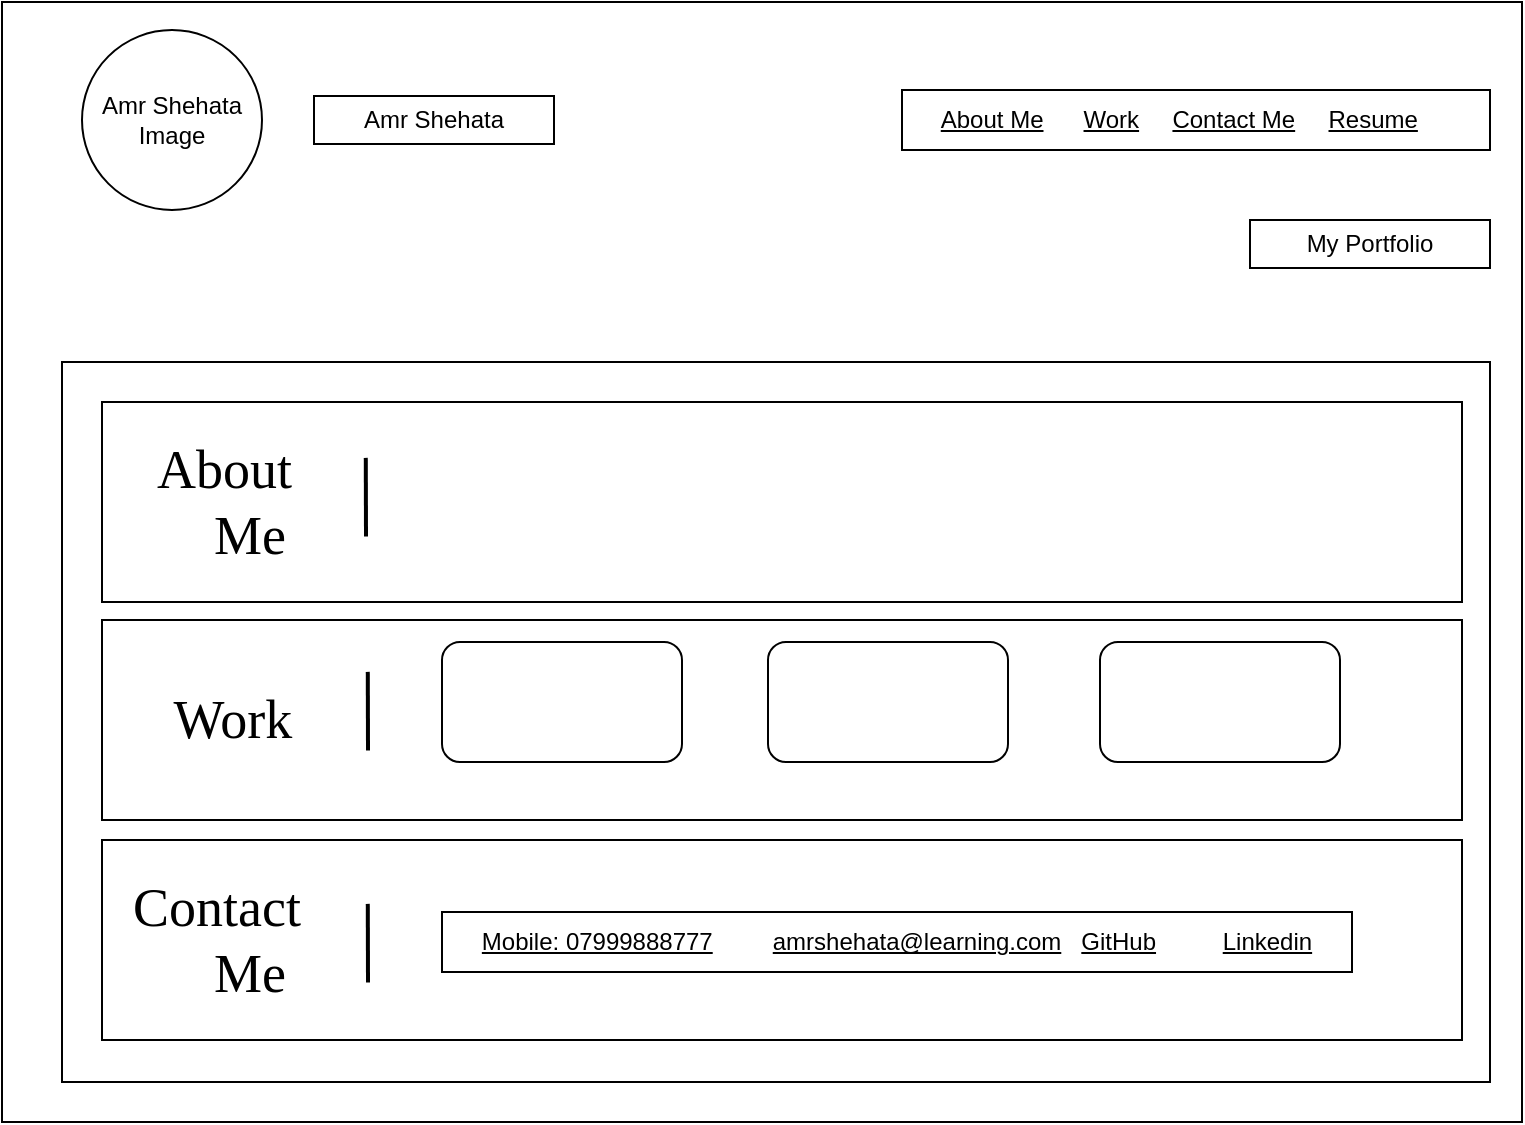 <mxfile version="22.1.2" type="device">
  <diagram name="Page-1" id="HqR1BjZ4ox3MJWyNEm7k">
    <mxGraphModel dx="953" dy="631" grid="1" gridSize="10" guides="1" tooltips="1" connect="1" arrows="1" fold="1" page="1" pageScale="1" pageWidth="827" pageHeight="1169" math="0" shadow="0">
      <root>
        <mxCell id="0" />
        <mxCell id="1" parent="0" />
        <mxCell id="o6n3ZqwZsmtGHZvhFfPD-1" value="" style="rounded=0;whiteSpace=wrap;html=1;" parent="1" vertex="1">
          <mxGeometry x="40" y="40" width="760" height="560" as="geometry" />
        </mxCell>
        <mxCell id="o6n3ZqwZsmtGHZvhFfPD-3" value="Amr Shehata" style="rounded=0;whiteSpace=wrap;html=1;" parent="1" vertex="1">
          <mxGeometry x="196" y="87" width="120" height="24" as="geometry" />
        </mxCell>
        <mxCell id="o6n3ZqwZsmtGHZvhFfPD-5" value="&lt;u&gt;About Me&lt;/u&gt;&amp;nbsp; &amp;nbsp; &amp;nbsp; &lt;u&gt;Work&lt;/u&gt;&amp;nbsp; &amp;nbsp; &amp;nbsp;&lt;u&gt;Contact Me&lt;/u&gt;&amp;nbsp; &amp;nbsp; &amp;nbsp;&lt;u&gt;Resume&lt;/u&gt;&amp;nbsp; &amp;nbsp; &amp;nbsp;" style="rounded=0;whiteSpace=wrap;html=1;" parent="1" vertex="1">
          <mxGeometry x="490" y="84" width="294" height="30" as="geometry" />
        </mxCell>
        <mxCell id="o6n3ZqwZsmtGHZvhFfPD-6" value="Amr Shehata&lt;br&gt;Image" style="ellipse;whiteSpace=wrap;html=1;aspect=fixed;" parent="1" vertex="1">
          <mxGeometry x="80" y="54" width="90" height="90" as="geometry" />
        </mxCell>
        <mxCell id="o6n3ZqwZsmtGHZvhFfPD-7" value="My Portfolio" style="rounded=0;whiteSpace=wrap;html=1;" parent="1" vertex="1">
          <mxGeometry x="664" y="149" width="120" height="24" as="geometry" />
        </mxCell>
        <mxCell id="o6n3ZqwZsmtGHZvhFfPD-10" value="" style="rounded=0;whiteSpace=wrap;html=1;" parent="1" vertex="1">
          <mxGeometry x="70" y="220" width="714" height="360" as="geometry" />
        </mxCell>
        <mxCell id="o6n3ZqwZsmtGHZvhFfPD-12" value="&lt;font style=&quot;font-size: 27px;&quot; face=&quot;Verdana&quot;&gt;&amp;nbsp; &amp;nbsp; About&lt;br&gt;&amp;nbsp; &amp;nbsp; &amp;nbsp; &amp;nbsp; Me&lt;/font&gt;" style="rounded=0;whiteSpace=wrap;html=1;align=left;" parent="1" vertex="1">
          <mxGeometry x="90" y="240" width="680" height="100" as="geometry" />
        </mxCell>
        <mxCell id="o6n3ZqwZsmtGHZvhFfPD-13" value="" style="endArrow=none;html=1;rounded=0;exitX=0.392;exitY=0.357;exitDx=0;exitDy=0;exitPerimeter=0;fontSize=20;spacing=2;strokeWidth=2;" parent="1" edge="1">
          <mxGeometry width="50" height="50" relative="1" as="geometry">
            <mxPoint x="221.888" y="267.94" as="sourcePoint" />
            <mxPoint x="222" y="307.264" as="targetPoint" />
          </mxGeometry>
        </mxCell>
        <mxCell id="o6n3ZqwZsmtGHZvhFfPD-14" value="&lt;font face=&quot;Verdana&quot;&gt;&lt;span style=&quot;font-size: 27px;&quot;&gt;&amp;nbsp; &amp;nbsp; &amp;nbsp;Work&lt;br&gt;&lt;/span&gt;&lt;/font&gt;" style="rounded=0;whiteSpace=wrap;html=1;align=left;" parent="1" vertex="1">
          <mxGeometry x="90" y="349" width="680" height="100" as="geometry" />
        </mxCell>
        <mxCell id="o6n3ZqwZsmtGHZvhFfPD-15" value="" style="endArrow=none;html=1;rounded=0;exitX=0.392;exitY=0.357;exitDx=0;exitDy=0;exitPerimeter=0;fontSize=20;spacing=2;strokeWidth=2;" parent="1" edge="1">
          <mxGeometry width="50" height="50" relative="1" as="geometry">
            <mxPoint x="222.888" y="374.94" as="sourcePoint" />
            <mxPoint x="223" y="414.264" as="targetPoint" />
          </mxGeometry>
        </mxCell>
        <mxCell id="o6n3ZqwZsmtGHZvhFfPD-16" value="&lt;font face=&quot;Verdana&quot;&gt;&lt;span style=&quot;font-size: 27px;&quot;&gt;&amp;nbsp; Contact &lt;br&gt;&lt;span style=&quot;white-space: pre;&quot;&gt;&#x9;&lt;/span&gt;Me&lt;br&gt;&lt;/span&gt;&lt;/font&gt;" style="rounded=0;whiteSpace=wrap;html=1;align=left;" parent="1" vertex="1">
          <mxGeometry x="90" y="459" width="680" height="100" as="geometry" />
        </mxCell>
        <mxCell id="o6n3ZqwZsmtGHZvhFfPD-17" value="" style="endArrow=none;html=1;rounded=0;exitX=0.392;exitY=0.357;exitDx=0;exitDy=0;exitPerimeter=0;fontSize=20;spacing=2;strokeWidth=2;" parent="1" edge="1">
          <mxGeometry width="50" height="50" relative="1" as="geometry">
            <mxPoint x="222.888" y="490.94" as="sourcePoint" />
            <mxPoint x="223" y="530.264" as="targetPoint" />
          </mxGeometry>
        </mxCell>
        <mxCell id="o6n3ZqwZsmtGHZvhFfPD-11" value="&lt;u&gt;Mobile: 07999888777&lt;/u&gt;&amp;nbsp; &amp;nbsp; &amp;nbsp; &amp;nbsp; &amp;nbsp;&lt;u&gt;amrshehata@learning.com&lt;/u&gt;&amp;nbsp; &amp;nbsp;&lt;u&gt;GitHub&lt;/u&gt;&amp;nbsp; &amp;nbsp; &amp;nbsp; &amp;nbsp; &amp;nbsp; &lt;u&gt;Linkedin&lt;/u&gt;" style="rounded=0;whiteSpace=wrap;html=1;" parent="1" vertex="1">
          <mxGeometry x="260" y="495" width="455" height="30" as="geometry" />
        </mxCell>
        <mxCell id="o6n3ZqwZsmtGHZvhFfPD-25" value="" style="rounded=1;whiteSpace=wrap;html=1;" parent="1" vertex="1">
          <mxGeometry x="260" y="360" width="120" height="60" as="geometry" />
        </mxCell>
        <mxCell id="o6n3ZqwZsmtGHZvhFfPD-26" value="" style="rounded=1;whiteSpace=wrap;html=1;" parent="1" vertex="1">
          <mxGeometry x="423" y="360" width="120" height="60" as="geometry" />
        </mxCell>
        <mxCell id="o6n3ZqwZsmtGHZvhFfPD-27" value="" style="rounded=1;whiteSpace=wrap;html=1;" parent="1" vertex="1">
          <mxGeometry x="589" y="360" width="120" height="60" as="geometry" />
        </mxCell>
      </root>
    </mxGraphModel>
  </diagram>
</mxfile>
